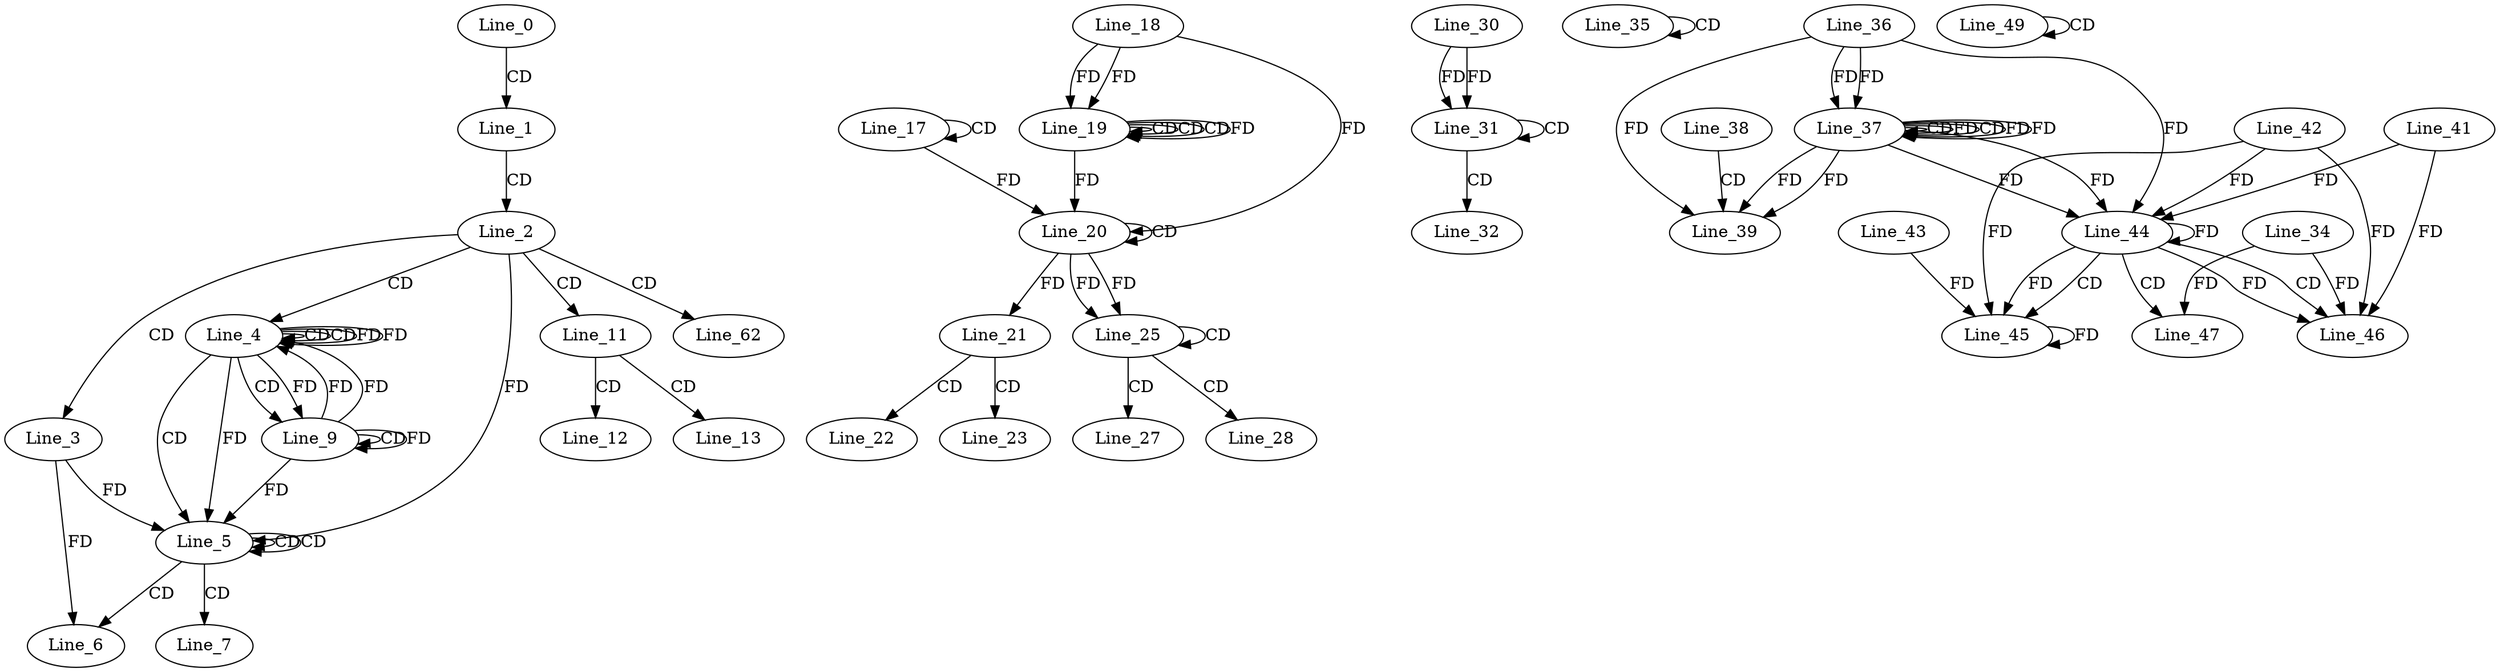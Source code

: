 digraph G {
  Line_0;
  Line_1;
  Line_2;
  Line_3;
  Line_4;
  Line_4;
  Line_4;
  Line_5;
  Line_5;
  Line_5;
  Line_6;
  Line_7;
  Line_9;
  Line_9;
  Line_11;
  Line_12;
  Line_13;
  Line_17;
  Line_17;
  Line_19;
  Line_19;
  Line_19;
  Line_18;
  Line_19;
  Line_20;
  Line_20;
  Line_20;
  Line_21;
  Line_22;
  Line_23;
  Line_25;
  Line_25;
  Line_27;
  Line_28;
  Line_30;
  Line_31;
  Line_31;
  Line_32;
  Line_35;
  Line_35;
  Line_37;
  Line_37;
  Line_36;
  Line_37;
  Line_38;
  Line_39;
  Line_44;
  Line_42;
  Line_44;
  Line_41;
  Line_44;
  Line_45;
  Line_43;
  Line_46;
  Line_34;
  Line_47;
  Line_49;
  Line_49;
  Line_62;
  Line_0 -> Line_1 [ label="CD" ];
  Line_1 -> Line_2 [ label="CD" ];
  Line_2 -> Line_3 [ label="CD" ];
  Line_2 -> Line_4 [ label="CD" ];
  Line_4 -> Line_4 [ label="CD" ];
  Line_4 -> Line_4 [ label="CD" ];
  Line_4 -> Line_4 [ label="FD" ];
  Line_4 -> Line_5 [ label="CD" ];
  Line_5 -> Line_5 [ label="CD" ];
  Line_5 -> Line_5 [ label="CD" ];
  Line_2 -> Line_5 [ label="FD" ];
  Line_4 -> Line_5 [ label="FD" ];
  Line_3 -> Line_5 [ label="FD" ];
  Line_5 -> Line_6 [ label="CD" ];
  Line_3 -> Line_6 [ label="FD" ];
  Line_5 -> Line_7 [ label="CD" ];
  Line_4 -> Line_9 [ label="CD" ];
  Line_9 -> Line_9 [ label="CD" ];
  Line_4 -> Line_9 [ label="FD" ];
  Line_9 -> Line_9 [ label="FD" ];
  Line_2 -> Line_11 [ label="CD" ];
  Line_11 -> Line_12 [ label="CD" ];
  Line_11 -> Line_13 [ label="CD" ];
  Line_17 -> Line_17 [ label="CD" ];
  Line_19 -> Line_19 [ label="CD" ];
  Line_19 -> Line_19 [ label="CD" ];
  Line_18 -> Line_19 [ label="FD" ];
  Line_19 -> Line_19 [ label="CD" ];
  Line_18 -> Line_19 [ label="FD" ];
  Line_19 -> Line_19 [ label="FD" ];
  Line_20 -> Line_20 [ label="CD" ];
  Line_17 -> Line_20 [ label="FD" ];
  Line_18 -> Line_20 [ label="FD" ];
  Line_19 -> Line_20 [ label="FD" ];
  Line_20 -> Line_21 [ label="FD" ];
  Line_21 -> Line_22 [ label="CD" ];
  Line_21 -> Line_23 [ label="CD" ];
  Line_20 -> Line_25 [ label="FD" ];
  Line_25 -> Line_25 [ label="CD" ];
  Line_20 -> Line_25 [ label="FD" ];
  Line_25 -> Line_27 [ label="CD" ];
  Line_25 -> Line_28 [ label="CD" ];
  Line_30 -> Line_31 [ label="FD" ];
  Line_31 -> Line_31 [ label="CD" ];
  Line_30 -> Line_31 [ label="FD" ];
  Line_31 -> Line_32 [ label="CD" ];
  Line_35 -> Line_35 [ label="CD" ];
  Line_37 -> Line_37 [ label="CD" ];
  Line_36 -> Line_37 [ label="FD" ];
  Line_37 -> Line_37 [ label="FD" ];
  Line_37 -> Line_37 [ label="CD" ];
  Line_36 -> Line_37 [ label="FD" ];
  Line_37 -> Line_37 [ label="FD" ];
  Line_37 -> Line_37 [ label="FD" ];
  Line_38 -> Line_39 [ label="CD" ];
  Line_36 -> Line_39 [ label="FD" ];
  Line_37 -> Line_39 [ label="FD" ];
  Line_37 -> Line_39 [ label="FD" ];
  Line_44 -> Line_44 [ label="FD" ];
  Line_42 -> Line_44 [ label="FD" ];
  Line_36 -> Line_44 [ label="FD" ];
  Line_37 -> Line_44 [ label="FD" ];
  Line_37 -> Line_44 [ label="FD" ];
  Line_41 -> Line_44 [ label="FD" ];
  Line_44 -> Line_45 [ label="CD" ];
  Line_45 -> Line_45 [ label="FD" ];
  Line_43 -> Line_45 [ label="FD" ];
  Line_44 -> Line_45 [ label="FD" ];
  Line_42 -> Line_45 [ label="FD" ];
  Line_44 -> Line_46 [ label="CD" ];
  Line_34 -> Line_46 [ label="FD" ];
  Line_41 -> Line_46 [ label="FD" ];
  Line_44 -> Line_46 [ label="FD" ];
  Line_42 -> Line_46 [ label="FD" ];
  Line_44 -> Line_47 [ label="CD" ];
  Line_34 -> Line_47 [ label="FD" ];
  Line_49 -> Line_49 [ label="CD" ];
  Line_2 -> Line_62 [ label="CD" ];
  Line_4 -> Line_4 [ label="FD" ];
  Line_9 -> Line_4 [ label="FD" ];
  Line_9 -> Line_4 [ label="FD" ];
  Line_9 -> Line_5 [ label="FD" ];
}
